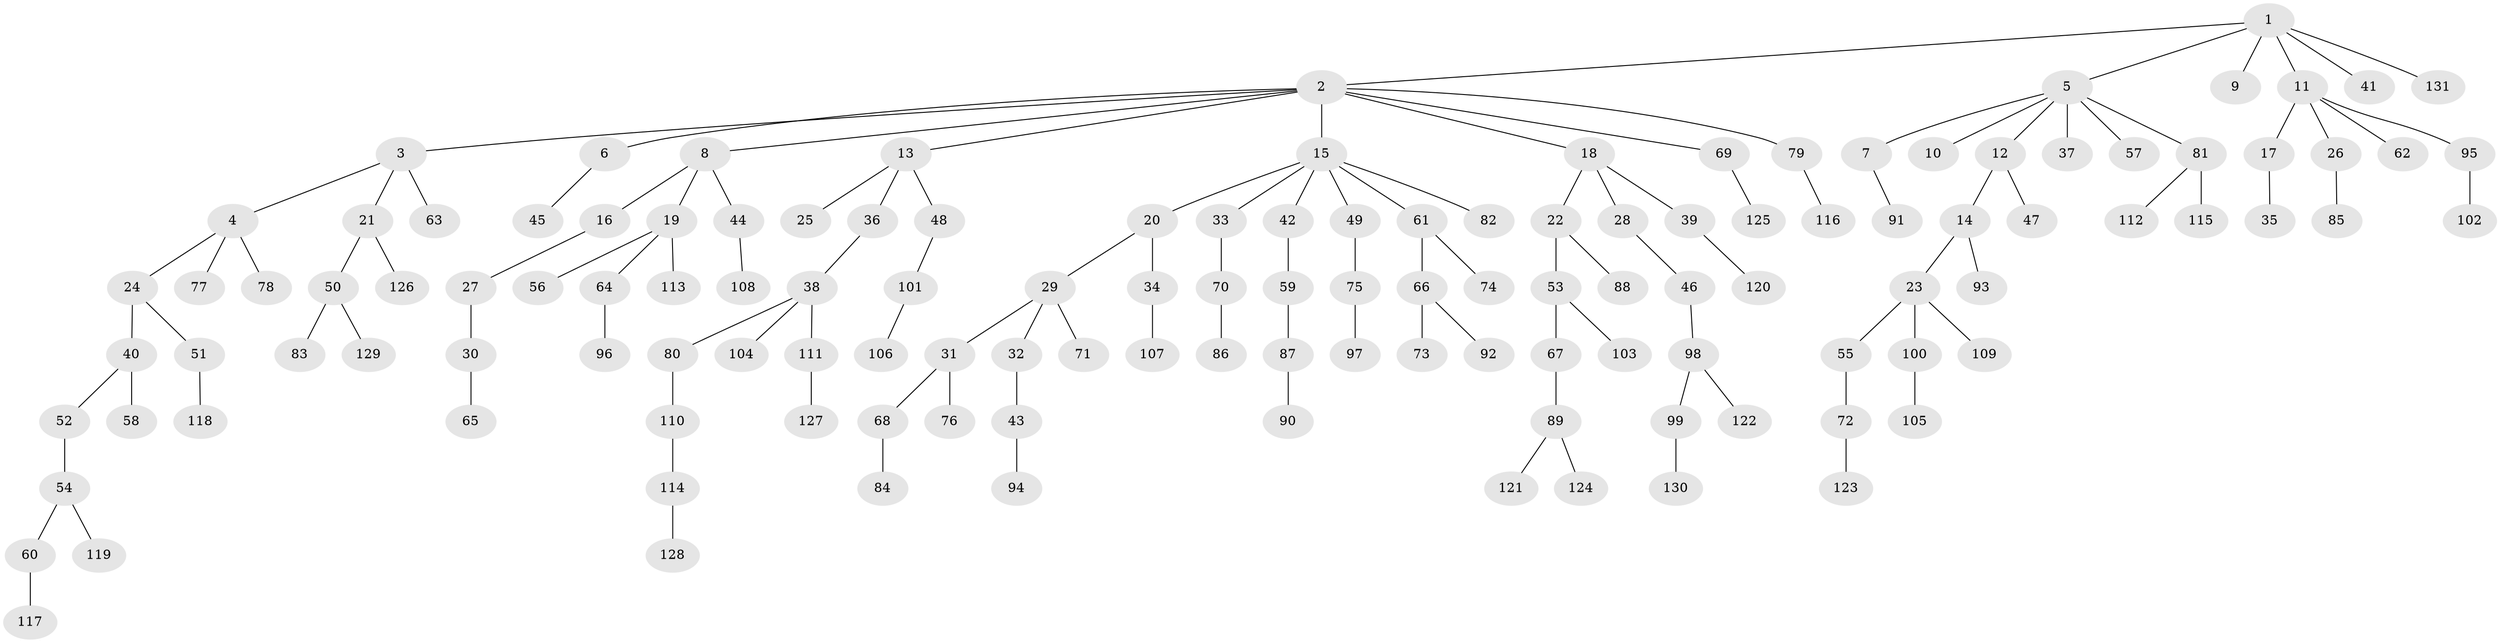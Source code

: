 // Generated by graph-tools (version 1.1) at 2025/26/03/09/25 03:26:23]
// undirected, 131 vertices, 130 edges
graph export_dot {
graph [start="1"]
  node [color=gray90,style=filled];
  1;
  2;
  3;
  4;
  5;
  6;
  7;
  8;
  9;
  10;
  11;
  12;
  13;
  14;
  15;
  16;
  17;
  18;
  19;
  20;
  21;
  22;
  23;
  24;
  25;
  26;
  27;
  28;
  29;
  30;
  31;
  32;
  33;
  34;
  35;
  36;
  37;
  38;
  39;
  40;
  41;
  42;
  43;
  44;
  45;
  46;
  47;
  48;
  49;
  50;
  51;
  52;
  53;
  54;
  55;
  56;
  57;
  58;
  59;
  60;
  61;
  62;
  63;
  64;
  65;
  66;
  67;
  68;
  69;
  70;
  71;
  72;
  73;
  74;
  75;
  76;
  77;
  78;
  79;
  80;
  81;
  82;
  83;
  84;
  85;
  86;
  87;
  88;
  89;
  90;
  91;
  92;
  93;
  94;
  95;
  96;
  97;
  98;
  99;
  100;
  101;
  102;
  103;
  104;
  105;
  106;
  107;
  108;
  109;
  110;
  111;
  112;
  113;
  114;
  115;
  116;
  117;
  118;
  119;
  120;
  121;
  122;
  123;
  124;
  125;
  126;
  127;
  128;
  129;
  130;
  131;
  1 -- 2;
  1 -- 5;
  1 -- 9;
  1 -- 11;
  1 -- 41;
  1 -- 131;
  2 -- 3;
  2 -- 6;
  2 -- 8;
  2 -- 13;
  2 -- 15;
  2 -- 18;
  2 -- 69;
  2 -- 79;
  3 -- 4;
  3 -- 21;
  3 -- 63;
  4 -- 24;
  4 -- 77;
  4 -- 78;
  5 -- 7;
  5 -- 10;
  5 -- 12;
  5 -- 37;
  5 -- 57;
  5 -- 81;
  6 -- 45;
  7 -- 91;
  8 -- 16;
  8 -- 19;
  8 -- 44;
  11 -- 17;
  11 -- 26;
  11 -- 62;
  11 -- 95;
  12 -- 14;
  12 -- 47;
  13 -- 25;
  13 -- 36;
  13 -- 48;
  14 -- 23;
  14 -- 93;
  15 -- 20;
  15 -- 33;
  15 -- 42;
  15 -- 49;
  15 -- 61;
  15 -- 82;
  16 -- 27;
  17 -- 35;
  18 -- 22;
  18 -- 28;
  18 -- 39;
  19 -- 56;
  19 -- 64;
  19 -- 113;
  20 -- 29;
  20 -- 34;
  21 -- 50;
  21 -- 126;
  22 -- 53;
  22 -- 88;
  23 -- 55;
  23 -- 100;
  23 -- 109;
  24 -- 40;
  24 -- 51;
  26 -- 85;
  27 -- 30;
  28 -- 46;
  29 -- 31;
  29 -- 32;
  29 -- 71;
  30 -- 65;
  31 -- 68;
  31 -- 76;
  32 -- 43;
  33 -- 70;
  34 -- 107;
  36 -- 38;
  38 -- 80;
  38 -- 104;
  38 -- 111;
  39 -- 120;
  40 -- 52;
  40 -- 58;
  42 -- 59;
  43 -- 94;
  44 -- 108;
  46 -- 98;
  48 -- 101;
  49 -- 75;
  50 -- 83;
  50 -- 129;
  51 -- 118;
  52 -- 54;
  53 -- 67;
  53 -- 103;
  54 -- 60;
  54 -- 119;
  55 -- 72;
  59 -- 87;
  60 -- 117;
  61 -- 66;
  61 -- 74;
  64 -- 96;
  66 -- 73;
  66 -- 92;
  67 -- 89;
  68 -- 84;
  69 -- 125;
  70 -- 86;
  72 -- 123;
  75 -- 97;
  79 -- 116;
  80 -- 110;
  81 -- 112;
  81 -- 115;
  87 -- 90;
  89 -- 121;
  89 -- 124;
  95 -- 102;
  98 -- 99;
  98 -- 122;
  99 -- 130;
  100 -- 105;
  101 -- 106;
  110 -- 114;
  111 -- 127;
  114 -- 128;
}
